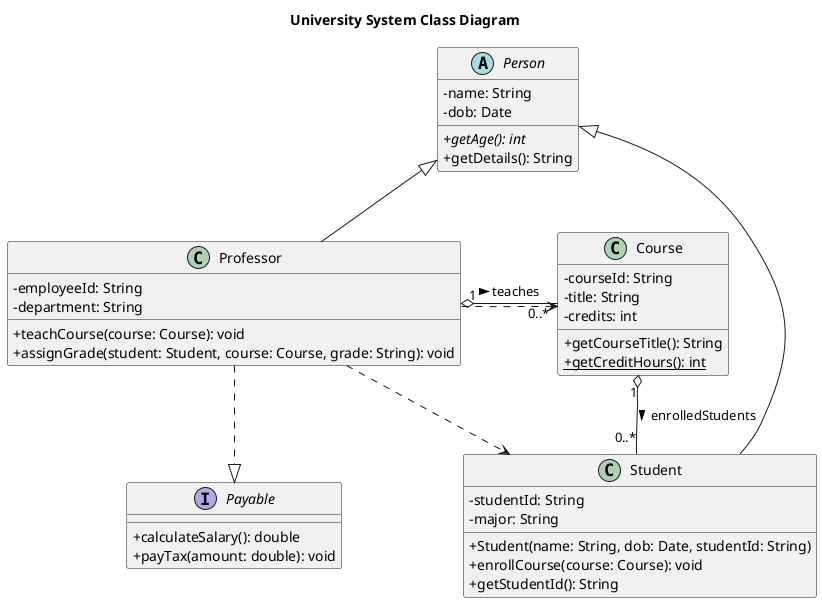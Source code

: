 
@startuml
title University System Class Diagram

skinparam classAttributeIconSize 0

' Abstract Class
abstract class Person {
  - name: String
  - dob: Date
  + {abstract} getAge(): int
  + getDetails(): String
}

' Concrete Classes
class Student {
  - studentId: String
  - major: String
  + Student(name: String, dob: Date, studentId: String)
  + enrollCourse(course: Course): void
  + getStudentId(): String
}

class Professor {
  - employeeId: String
  - department: String
  + teachCourse(course: Course): void
  + assignGrade(student: Student, course: Course, grade: String): void
}

class Course {
  - courseId: String
  - title: String
  - credits: int
  + getCourseTitle(): String
  + {static} getCreditHours(): int
}

' Interface
interface Payable {
  + calculateSalary(): double
  + payTax(amount: double): void
}

' Relationships
' Inheritance: Professor and Student are a type of Person
Person <|-- Student
Person <|-- Professor

' Association: Professor teaches a Course
Professor "1" o-- "0..*" Course : teaches >

' Aggregation: A Course has multiple Students
Course "1" o-- "0..*" Student : enrolledStudents >

' Realization (Interface Implementation): A Professor is Payable
Professor ..|> Payable

' Dependency: A Professor uses Student and Course in a method but doesn't own them
Professor .> Student
Professor .> Course

@enduml
